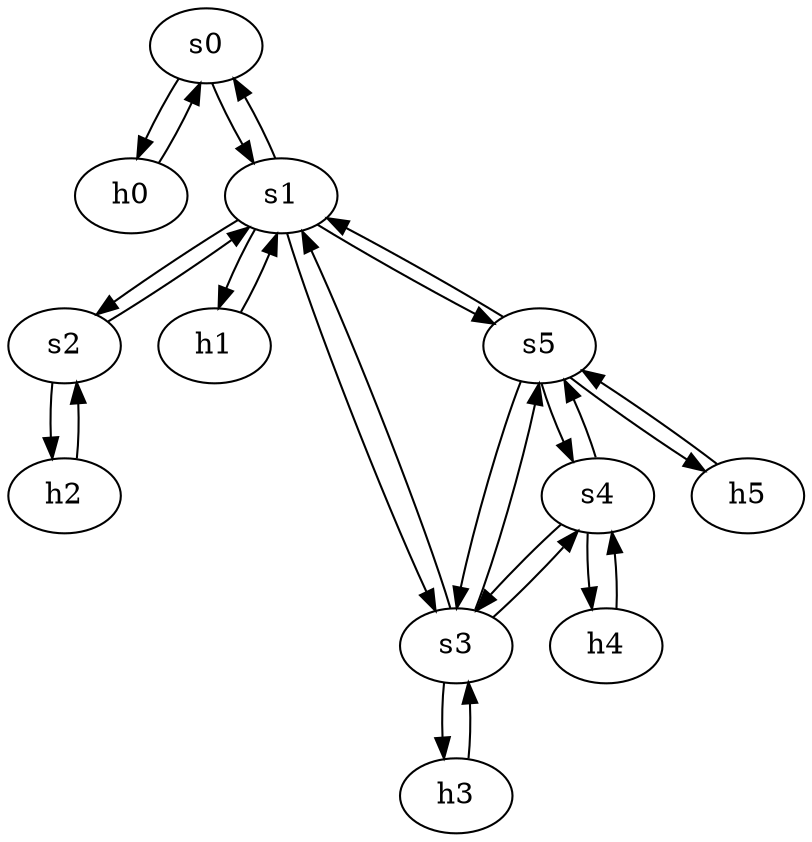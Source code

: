 strict digraph Layer42 {
	s0	 [id=0,
		type=switch];
	h0	 [ip="111.0.0.0",
		mac="00:00:00:00:0:0",
		type=host];
	s0 -> h0	 [capacity="1Gbps",
		cost=1,
		dst_port=1,
		src_port=1];
	s1	 [id=1,
		type=switch];
	s0 -> s1	 [capacity="1Gbps",
		cost=1,
		dst_port=2,
		src_port=2];
	h2	 [ip="111.0.2.2",
		mac="00:00:00:00:2:2",
		type=host];
	s2	 [id=2,
		type=switch];
	h2 -> s2	 [capacity="1Gbps",
		cost=1,
		dst_port=1,
		src_port=1];
	s2 -> h2	 [capacity="1Gbps",
		cost=1,
		dst_port=1,
		src_port=1];
	s2 -> s1	 [capacity="1Gbps",
		cost=1,
		dst_port=3,
		src_port=2];
	h0 -> s0	 [capacity="1Gbps",
		cost=1,
		dst_port=1,
		src_port=1];
	h1	 [ip="111.0.1.1",
		mac="00:00:00:00:1:1",
		type=host];
	h1 -> s1	 [capacity="1Gbps",
		cost=1,
		dst_port=1,
		src_port=1];
	h4	 [ip="111.0.4.4",
		mac="00:00:00:00:4:4",
		type=host];
	s4	 [id=4,
		type=switch];
	h4 -> s4	 [capacity="1Gbps",
		cost=1,
		dst_port=1,
		src_port=1];
	s3	 [id=3,
		type=switch];
	s4 -> s3	 [capacity="1Gbps",
		cost=1,
		dst_port=3,
		src_port=2];
	s4 -> h4	 [capacity="1Gbps",
		cost=1,
		dst_port=1,
		src_port=1];
	s5	 [id=5,
		type=switch];
	s4 -> s5	 [capacity="1Gbps",
		cost=1,
		dst_port=4,
		src_port=3];
	h3	 [ip="111.0.3.3",
		mac="00:00:00:00:3:3",
		type=host];
	s3 -> h3	 [capacity="1Gbps",
		cost=1,
		dst_port=1,
		src_port=1];
	s3 -> s1	 [capacity="1Gbps",
		cost=1,
		dst_port=4,
		src_port=2];
	s3 -> s5	 [capacity="1Gbps",
		cost=1,
		dst_port=3,
		src_port=4];
	s3 -> s4	 [capacity="1Gbps",
		cost=1,
		dst_port=2,
		src_port=3];
	h5	 [ip="111.0.5.5",
		mac="00:00:00:00:5:5",
		type=host];
	s5 -> h5	 [capacity="1Gbps",
		cost=1,
		dst_port=1,
		src_port=1];
	s5 -> s1	 [capacity="1Gbps",
		cost=1,
		dst_port=5,
		src_port=2];
	s5 -> s3	 [capacity="1Gbps",
		cost=1,
		dst_port=4,
		src_port=3];
	s5 -> s4	 [capacity="1Gbps",
		cost=1,
		dst_port=3,
		src_port=4];
	h3 -> s3	 [capacity="1Gbps",
		cost=1,
		dst_port=1,
		src_port=1];
	h5 -> s5	 [capacity="1Gbps",
		cost=1,
		dst_port=1,
		src_port=1];
	s1 -> h1	 [capacity="1Gbps",
		cost=1,
		dst_port=1,
		src_port=1];
	s1 -> s2	 [capacity="1Gbps",
		cost=1,
		dst_port=2,
		src_port=3];
	s1 -> s0	 [capacity="1Gbps",
		cost=1,
		dst_port=2,
		src_port=2];
	s1 -> s3	 [capacity="1Gbps",
		cost=1,
		dst_port=2,
		src_port=4];
	s1 -> s5	 [capacity="1Gbps",
		cost=1,
		dst_port=2,
		src_port=5];
}
